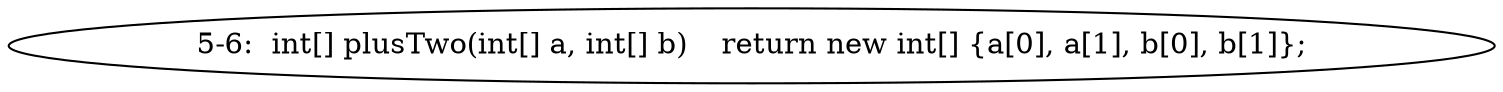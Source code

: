 digraph result_test { 
// graph-vertices
  a1  [label="5-6:  int[] plusTwo(int[] a, int[] b)	return new int[] {a[0], a[1], b[0], b[1]};"]; 
// graph-edges
}